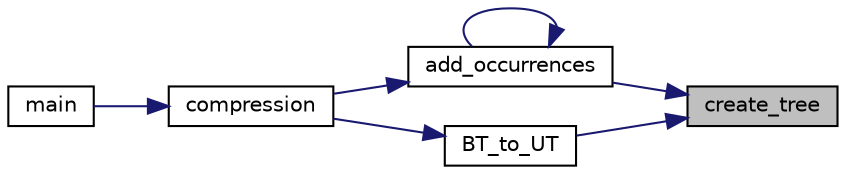 digraph "create_tree"
{
 // LATEX_PDF_SIZE
  edge [fontname="Helvetica",fontsize="10",labelfontname="Helvetica",labelfontsize="10"];
  node [fontname="Helvetica",fontsize="10",shape=record];
  rankdir="RL";
  Node1 [label="create_tree",height=0.2,width=0.4,color="black", fillcolor="grey75", style="filled", fontcolor="black",tooltip=" "];
  Node1 -> Node2 [dir="back",color="midnightblue",fontsize="10",style="solid"];
  Node2 [label="add_occurrences",height=0.2,width=0.4,color="black", fillcolor="white", style="filled",URL="$_huffman_tree_8h.html#a98a1f25ea66374b0c4612d976fb24c36",tooltip=" "];
  Node2 -> Node2 [dir="back",color="midnightblue",fontsize="10",style="solid"];
  Node2 -> Node3 [dir="back",color="midnightblue",fontsize="10",style="solid"];
  Node3 [label="compression",height=0.2,width=0.4,color="black", fillcolor="white", style="filled",URL="$compression_8h.html#addb33bb737a3237d9f76e8692057e887",tooltip=" "];
  Node3 -> Node4 [dir="back",color="midnightblue",fontsize="10",style="solid"];
  Node4 [label="main",height=0.2,width=0.4,color="black", fillcolor="white", style="filled",URL="$main_8c.html#ae66f6b31b5ad750f1fe042a706a4e3d4",tooltip=" "];
  Node1 -> Node5 [dir="back",color="midnightblue",fontsize="10",style="solid"];
  Node5 [label="BT_to_UT",height=0.2,width=0.4,color="black", fillcolor="white", style="filled",URL="$_huffman_tree_8h.html#a779d56b3276d2ae6f888726c9431e737",tooltip=" "];
  Node5 -> Node3 [dir="back",color="midnightblue",fontsize="10",style="solid"];
}
